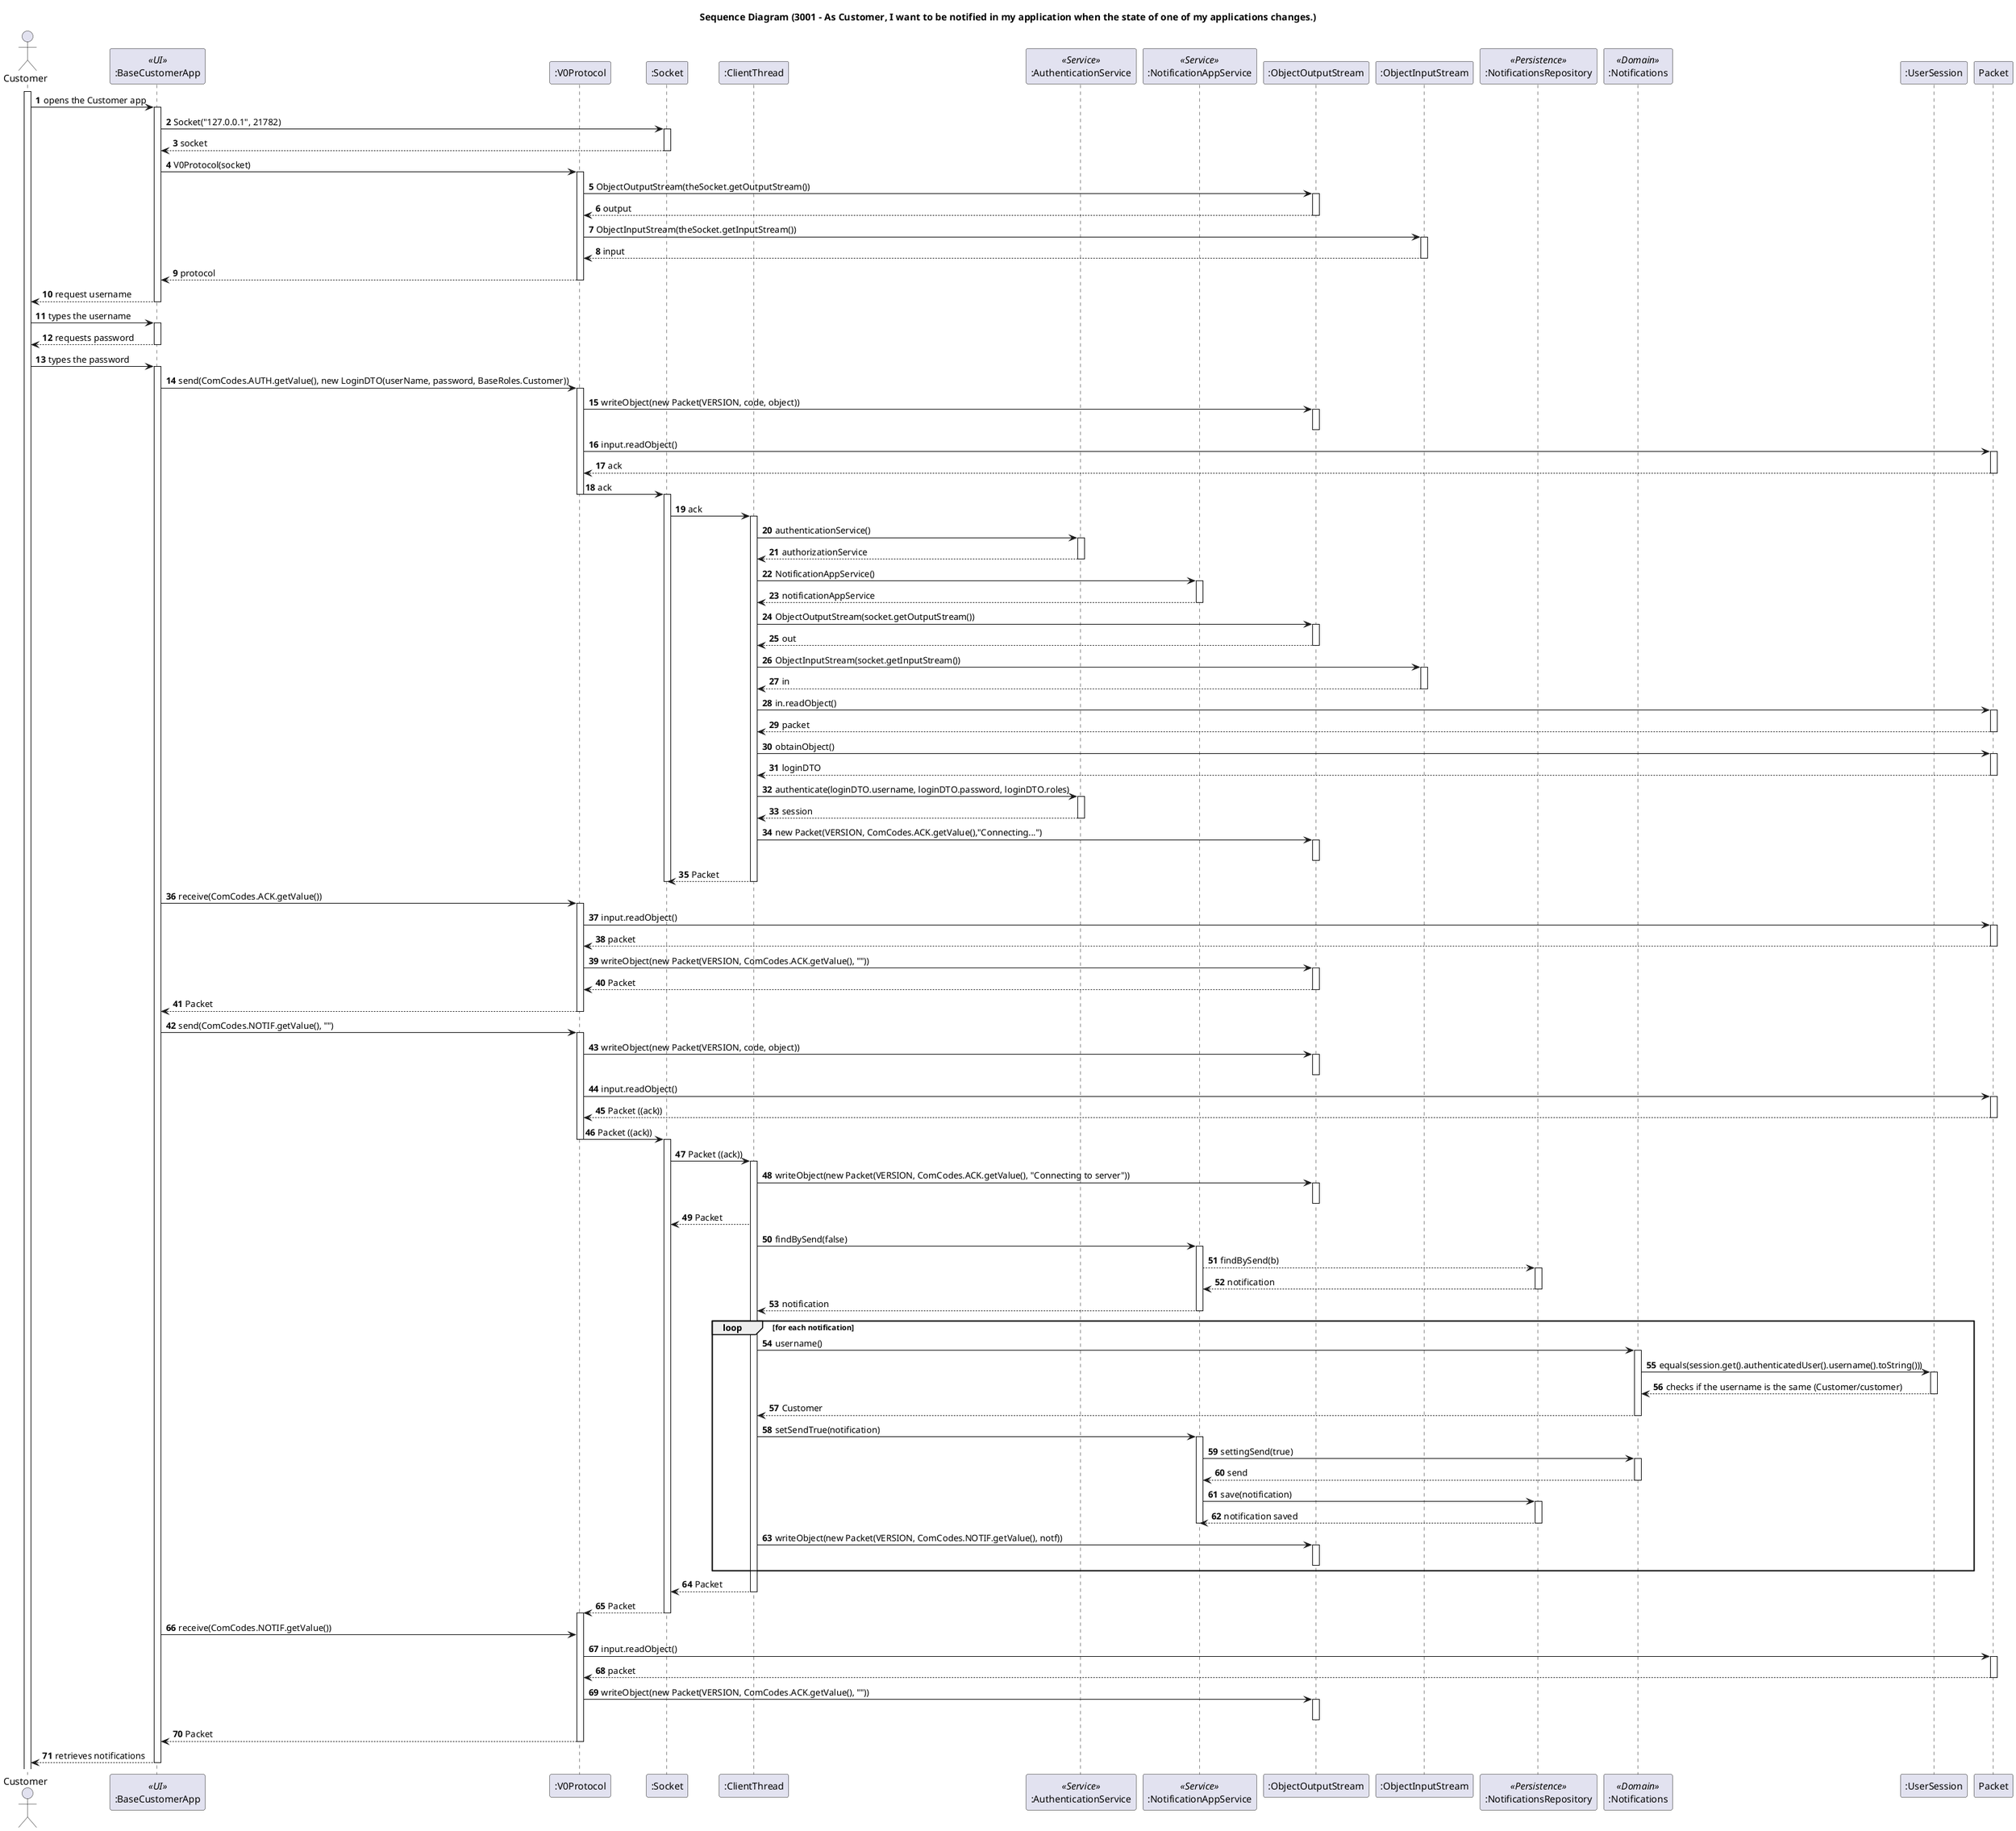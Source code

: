 @startuml

autonumber
title Sequence Diagram (3001 - As Customer, I want to be notified in my application when the state of one of my applications changes.)

actor Customer as Customer
participant BaseCustomerApp as ":BaseCustomerApp" <<UI>>
participant V0Protocol as ":V0Protocol"
participant Socket as ":Socket"
participant ClientThread as ":ClientThread"
participant AuthenticationService as ":AuthenticationService" <<Service>>
participant NotificationAppService as ":NotificationAppService" <<Service>>
participant ObjectOutputStream as ":ObjectOutputStream"
participant ObjectInputStream as ":ObjectInputStream"
participant NotificationsRepository as ":NotificationsRepository" <<Persistence>>
participant Notifications as ":Notifications" <<Domain>>
participant UserSession as ":UserSession"

activate Customer
Customer -> BaseCustomerApp: opens the Customer app
activate BaseCustomerApp
BaseCustomerApp-> Socket: Socket("127.0.0.1", 21782)
activate Socket
Socket --> BaseCustomerApp: socket
deactivate Socket
BaseCustomerApp->V0Protocol: V0Protocol(socket)
activate V0Protocol
V0Protocol->ObjectOutputStream: ObjectOutputStream(theSocket.getOutputStream())
activate ObjectOutputStream
ObjectOutputStream-->V0Protocol:output
deactivate ObjectOutputStream
V0Protocol->ObjectInputStream: ObjectInputStream(theSocket.getInputStream())
activate ObjectInputStream
ObjectInputStream-->V0Protocol:input
deactivate ObjectInputStream
V0Protocol--> BaseCustomerApp :protocol
deactivate V0Protocol
BaseCustomerApp-->Customer: request username
deactivate BaseCustomerApp
Customer -> BaseCustomerApp: types the username
activate BaseCustomerApp
BaseCustomerApp--> Customer: requests password
deactivate BaseCustomerApp
Customer->BaseCustomerApp: types the password
activate BaseCustomerApp
BaseCustomerApp->V0Protocol:send(ComCodes.AUTH.getValue(), new LoginDTO(userName, password, BaseRoles.Customer))
activate V0Protocol
V0Protocol->ObjectOutputStream:writeObject(new Packet(VERSION, code, object))
activate ObjectOutputStream
deactivate ObjectOutputStream
V0Protocol->Packet: input.readObject()
activate Packet
Packet-->V0Protocol: ack
deactivate Packet
V0Protocol->Socket: ack
deactivate V0Protocol
activate Socket
Socket->ClientThread: ack
activate ClientThread
ClientThread->AuthenticationService:authenticationService()
activate AuthenticationService
AuthenticationService-->ClientThread:authorizationService
deactivate AuthenticationService
ClientThread->NotificationAppService: NotificationAppService()
activate NotificationAppService
NotificationAppService-->ClientThread: notificationAppService
deactivate NotificationAppService
ClientThread->ObjectOutputStream: ObjectOutputStream(socket.getOutputStream())
activate ObjectOutputStream
ObjectOutputStream-->ClientThread: out
deactivate ObjectOutputStream
ClientThread->ObjectInputStream: ObjectInputStream(socket.getInputStream())
activate ObjectInputStream
ObjectInputStream-->ClientThread: in
deactivate ObjectInputStream
ClientThread->Packet: in.readObject()
activate Packet
Packet-->ClientThread: packet
deactivate Packet
ClientThread->Packet: obtainObject()
activate Packet
Packet-->ClientThread: loginDTO
deactivate Packet
ClientThread->AuthenticationService: authenticate(loginDTO.username, loginDTO.password, loginDTO.roles)
activate AuthenticationService
AuthenticationService-->ClientThread: session
deactivate AuthenticationService
ClientThread->ObjectOutputStream: new Packet(VERSION, ComCodes.ACK.getValue(),"Connecting...")
activate ObjectOutputStream
deactivate ObjectOutputStream
ClientThread-->Socket: Packet
deactivate ClientThread
deactivate Socket
BaseCustomerApp->V0Protocol:receive(ComCodes.ACK.getValue())
activate V0Protocol
V0Protocol->Packet: input.readObject()
activate Packet
Packet-->V0Protocol: packet
deactivate Packet
V0Protocol->ObjectOutputStream: writeObject(new Packet(VERSION, ComCodes.ACK.getValue(), ""))
activate ObjectOutputStream
ObjectOutputStream-->V0Protocol: Packet
deactivate ObjectOutputStream
V0Protocol-->BaseCustomerApp: Packet
deactivate V0Protocol
BaseCustomerApp->V0Protocol:send(ComCodes.NOTIF.getValue(), "")
activate V0Protocol
V0Protocol->ObjectOutputStream: writeObject(new Packet(VERSION, code, object))
activate ObjectOutputStream
deactivate ObjectOutputStream
V0Protocol->Packet: input.readObject()
activate Packet
Packet-->V0Protocol:Packet ((ack))
deactivate Packet
V0Protocol->Socket: Packet ((ack))
deactivate V0Protocol
activate Socket
Socket->ClientThread: Packet ((ack))
activate ClientThread
ClientThread->ObjectOutputStream: writeObject(new Packet(VERSION, ComCodes.ACK.getValue(), "Connecting to server"))
activate ObjectOutputStream
deactivate ObjectOutputStream
ClientThread-->Socket: Packet
ClientThread->NotificationAppService: findBySend(false)
activate NotificationAppService
NotificationAppService-->NotificationsRepository:findBySend(b)
activate NotificationsRepository
NotificationsRepository-->NotificationAppService: notification
deactivate NotificationsRepository
NotificationAppService-->ClientThread: notification
deactivate NotificationAppService
loop for each notification
ClientThread->Notifications:username()
activate Notifications
Notifications->UserSession: equals(session.get().authenticatedUser().username().toString()))
activate UserSession
UserSession-->Notifications: checks if the username is the same (Customer/customer)
deactivate UserSession
Notifications-->ClientThread: Customer
deactivate Notifications
ClientThread->NotificationAppService: setSendTrue(notification)
activate NotificationAppService
NotificationAppService->Notifications:settingSend(true)
activate Notifications
Notifications-->NotificationAppService:send
deactivate Notifications
NotificationAppService->NotificationsRepository:save(notification)
activate NotificationsRepository
NotificationsRepository-->NotificationAppService: notification saved
deactivate NotificationsRepository
deactivate NotificationAppService
ClientThread ->ObjectOutputStream: writeObject(new Packet(VERSION, ComCodes.NOTIF.getValue(), notf))
activate ObjectOutputStream
deactivate ObjectOutputStream
end loop
ClientThread-->Socket: Packet
deactivate ClientThread
Socket-->V0Protocol: Packet
deactivate Socket
activate V0Protocol

BaseCustomerApp -> V0Protocol: receive(ComCodes.NOTIF.getValue())
V0Protocol->Packet: input.readObject()
activate Packet
Packet --> V0Protocol: packet
deactivate Packet
V0Protocol-> ObjectOutputStream: writeObject(new Packet(VERSION, ComCodes.ACK.getValue(), ""))
activate ObjectOutputStream
deactivate ObjectOutputStream
V0Protocol-->BaseCustomerApp: Packet
deactivate V0Protocol
BaseCustomerApp --> Customer: retrieves notifications
deactivate BaseCustomerApp

@enduml